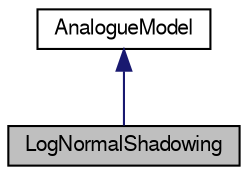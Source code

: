 digraph G
{
  edge [fontname="FreeSans",fontsize="10",labelfontname="FreeSans",labelfontsize="10"];
  node [fontname="FreeSans",fontsize="10",shape=record];
  Node1 [label="LogNormalShadowing",height=0.2,width=0.4,color="black", fillcolor="grey75", style="filled" fontcolor="black"];
  Node2 -> Node1 [dir=back,color="midnightblue",fontsize="10",style="solid",fontname="FreeSans"];
  Node2 [label="AnalogueModel",height=0.2,width=0.4,color="black", fillcolor="white", style="filled",URL="$a00007.html",tooltip="Interface for the analogue models of the physical layer."];
}
